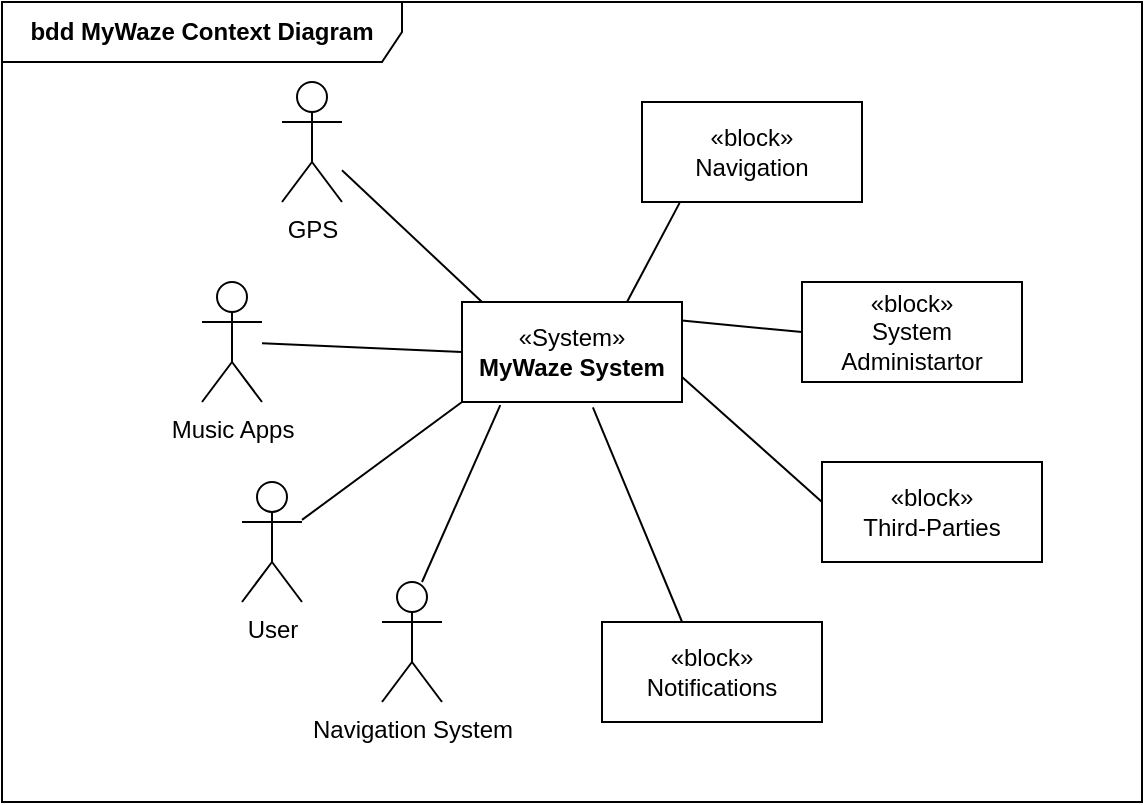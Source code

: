 <mxfile version="27.0.9">
  <diagram name="Page-1" id="QYrtBOQRc08aZvWXUzZQ">
    <mxGraphModel dx="1418" dy="790" grid="1" gridSize="10" guides="1" tooltips="1" connect="1" arrows="1" fold="1" page="1" pageScale="1" pageWidth="827" pageHeight="1169" math="0" shadow="0">
      <root>
        <mxCell id="0" />
        <mxCell id="1" parent="0" />
        <mxCell id="OuJ3eWc_oyicHDaKtTA7-1" value="«System»&lt;br&gt;&lt;b&gt;MyWaze System&lt;/b&gt;" style="html=1;whiteSpace=wrap;" parent="1" vertex="1">
          <mxGeometry x="340" y="270" width="110" height="50" as="geometry" />
        </mxCell>
        <mxCell id="OuJ3eWc_oyicHDaKtTA7-2" value="Music Apps&lt;div&gt;&lt;br&gt;&lt;/div&gt;" style="shape=umlActor;verticalLabelPosition=bottom;verticalAlign=top;html=1;" parent="1" vertex="1">
          <mxGeometry x="210" y="260" width="30" height="60" as="geometry" />
        </mxCell>
        <mxCell id="OuJ3eWc_oyicHDaKtTA7-3" value="&lt;div&gt;User&lt;/div&gt;" style="shape=umlActor;verticalLabelPosition=bottom;verticalAlign=top;html=1;" parent="1" vertex="1">
          <mxGeometry x="230" y="360" width="30" height="60" as="geometry" />
        </mxCell>
        <mxCell id="OuJ3eWc_oyicHDaKtTA7-4" value="GPS" style="shape=umlActor;verticalLabelPosition=bottom;verticalAlign=top;html=1;" parent="1" vertex="1">
          <mxGeometry x="250" y="160" width="30" height="60" as="geometry" />
        </mxCell>
        <mxCell id="OuJ3eWc_oyicHDaKtTA7-5" value="&lt;div&gt;Navigation System&lt;/div&gt;" style="shape=umlActor;verticalLabelPosition=bottom;verticalAlign=top;html=1;" parent="1" vertex="1">
          <mxGeometry x="300" y="410" width="30" height="60" as="geometry" />
        </mxCell>
        <mxCell id="OuJ3eWc_oyicHDaKtTA7-6" value="" style="endArrow=none;html=1;rounded=0;entryX=0;entryY=0.5;entryDx=0;entryDy=0;" parent="1" source="OuJ3eWc_oyicHDaKtTA7-2" target="OuJ3eWc_oyicHDaKtTA7-1" edge="1">
          <mxGeometry width="50" height="50" relative="1" as="geometry">
            <mxPoint x="250" y="350" as="sourcePoint" />
            <mxPoint x="300" y="300" as="targetPoint" />
          </mxGeometry>
        </mxCell>
        <mxCell id="OuJ3eWc_oyicHDaKtTA7-7" value="" style="endArrow=none;html=1;rounded=0;entryX=0;entryY=1;entryDx=0;entryDy=0;" parent="1" source="OuJ3eWc_oyicHDaKtTA7-3" target="OuJ3eWc_oyicHDaKtTA7-1" edge="1">
          <mxGeometry width="50" height="50" relative="1" as="geometry">
            <mxPoint x="310" y="300" as="sourcePoint" />
            <mxPoint x="450" y="314" as="targetPoint" />
          </mxGeometry>
        </mxCell>
        <mxCell id="OuJ3eWc_oyicHDaKtTA7-8" value="" style="endArrow=none;html=1;rounded=0;entryX=0.174;entryY=1.031;entryDx=0;entryDy=0;exitX=0.667;exitY=0;exitDx=0;exitDy=0;exitPerimeter=0;entryPerimeter=0;" parent="1" source="OuJ3eWc_oyicHDaKtTA7-5" target="OuJ3eWc_oyicHDaKtTA7-1" edge="1">
          <mxGeometry width="50" height="50" relative="1" as="geometry">
            <mxPoint x="360" y="390" as="sourcePoint" />
            <mxPoint x="500" y="404" as="targetPoint" />
          </mxGeometry>
        </mxCell>
        <mxCell id="OuJ3eWc_oyicHDaKtTA7-9" value="" style="endArrow=none;html=1;rounded=0;entryX=0.091;entryY=0;entryDx=0;entryDy=0;entryPerimeter=0;" parent="1" source="OuJ3eWc_oyicHDaKtTA7-4" target="OuJ3eWc_oyicHDaKtTA7-1" edge="1">
          <mxGeometry width="50" height="50" relative="1" as="geometry">
            <mxPoint x="340" y="240" as="sourcePoint" />
            <mxPoint x="480" y="254" as="targetPoint" />
          </mxGeometry>
        </mxCell>
        <mxCell id="OuJ3eWc_oyicHDaKtTA7-10" value="«block»&lt;br&gt;Navigation" style="html=1;whiteSpace=wrap;" parent="1" vertex="1">
          <mxGeometry x="430" y="170" width="110" height="50" as="geometry" />
        </mxCell>
        <mxCell id="OuJ3eWc_oyicHDaKtTA7-11" value="«block»&lt;br&gt;System Administartor" style="html=1;whiteSpace=wrap;" parent="1" vertex="1">
          <mxGeometry x="510" y="260" width="110" height="50" as="geometry" />
        </mxCell>
        <mxCell id="OuJ3eWc_oyicHDaKtTA7-12" value="«block»&lt;br&gt;Third-Parties" style="html=1;whiteSpace=wrap;" parent="1" vertex="1">
          <mxGeometry x="520" y="350" width="110" height="50" as="geometry" />
        </mxCell>
        <mxCell id="OuJ3eWc_oyicHDaKtTA7-13" value="«block»&lt;br&gt;Notifications" style="html=1;whiteSpace=wrap;" parent="1" vertex="1">
          <mxGeometry x="410" y="430" width="110" height="50" as="geometry" />
        </mxCell>
        <mxCell id="OuJ3eWc_oyicHDaKtTA7-14" value="" style="endArrow=none;html=1;rounded=0;exitX=1;exitY=0.75;exitDx=0;exitDy=0;entryX=0;entryY=0.4;entryDx=0;entryDy=0;entryPerimeter=0;" parent="1" source="OuJ3eWc_oyicHDaKtTA7-1" target="OuJ3eWc_oyicHDaKtTA7-12" edge="1">
          <mxGeometry width="50" height="50" relative="1" as="geometry">
            <mxPoint x="410" y="430" as="sourcePoint" />
            <mxPoint x="460" y="380" as="targetPoint" />
          </mxGeometry>
        </mxCell>
        <mxCell id="OuJ3eWc_oyicHDaKtTA7-15" value="" style="endArrow=none;html=1;rounded=0;exitX=0.595;exitY=1.054;exitDx=0;exitDy=0;entryX=0.364;entryY=0;entryDx=0;entryDy=0;entryPerimeter=0;exitPerimeter=0;" parent="1" source="OuJ3eWc_oyicHDaKtTA7-1" target="OuJ3eWc_oyicHDaKtTA7-13" edge="1">
          <mxGeometry width="50" height="50" relative="1" as="geometry">
            <mxPoint x="430" y="380" as="sourcePoint" />
            <mxPoint x="510" y="462" as="targetPoint" />
          </mxGeometry>
        </mxCell>
        <mxCell id="OuJ3eWc_oyicHDaKtTA7-16" value="" style="endArrow=none;html=1;rounded=0;exitX=1;exitY=0.186;exitDx=0;exitDy=0;entryX=0;entryY=0.5;entryDx=0;entryDy=0;exitPerimeter=0;" parent="1" source="OuJ3eWc_oyicHDaKtTA7-1" target="OuJ3eWc_oyicHDaKtTA7-11" edge="1">
          <mxGeometry width="50" height="50" relative="1" as="geometry">
            <mxPoint x="500" y="400" as="sourcePoint" />
            <mxPoint x="595" y="557" as="targetPoint" />
          </mxGeometry>
        </mxCell>
        <mxCell id="OuJ3eWc_oyicHDaKtTA7-17" value="" style="endArrow=none;html=1;rounded=0;exitX=0.75;exitY=0;exitDx=0;exitDy=0;entryX=0.171;entryY=1.009;entryDx=0;entryDy=0;entryPerimeter=0;" parent="1" source="OuJ3eWc_oyicHDaKtTA7-1" target="OuJ3eWc_oyicHDaKtTA7-10" edge="1">
          <mxGeometry width="50" height="50" relative="1" as="geometry">
            <mxPoint x="470" y="230" as="sourcePoint" />
            <mxPoint x="565" y="387" as="targetPoint" />
          </mxGeometry>
        </mxCell>
        <mxCell id="rl09GL7pTFEDsOrtfaqd-1" value="&lt;b&gt;bdd MyWaze Context Diagram&lt;/b&gt;" style="shape=umlFrame;whiteSpace=wrap;html=1;pointerEvents=0;width=200;height=30;" vertex="1" parent="1">
          <mxGeometry x="110" y="120" width="570" height="400" as="geometry" />
        </mxCell>
      </root>
    </mxGraphModel>
  </diagram>
</mxfile>
